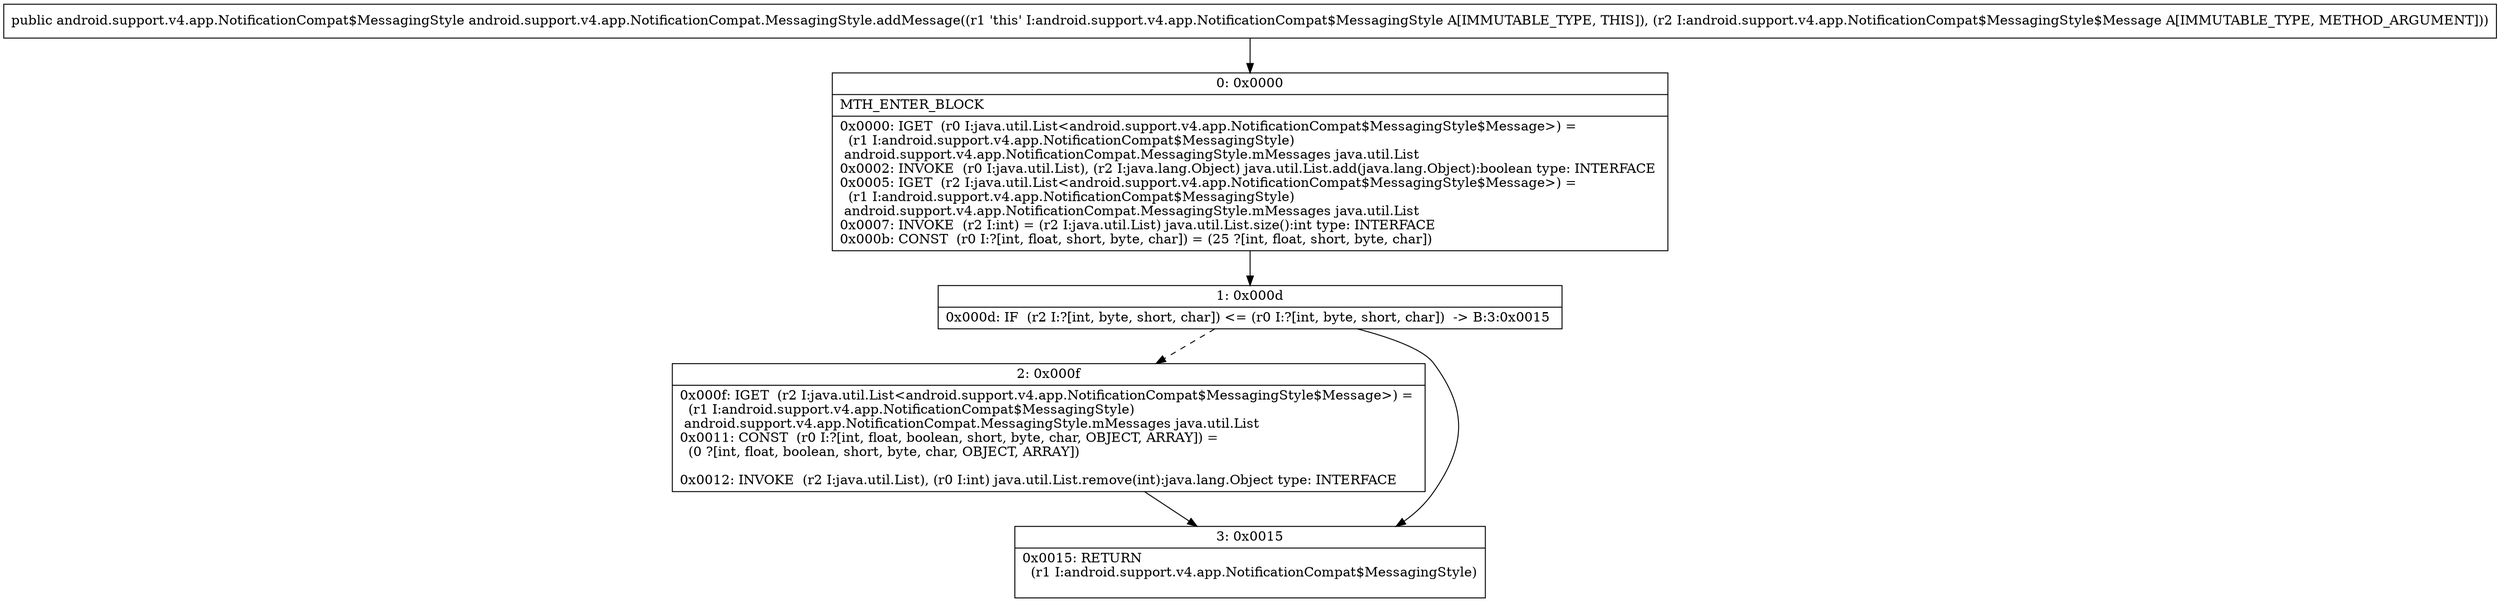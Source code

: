 digraph "CFG forandroid.support.v4.app.NotificationCompat.MessagingStyle.addMessage(Landroid\/support\/v4\/app\/NotificationCompat$MessagingStyle$Message;)Landroid\/support\/v4\/app\/NotificationCompat$MessagingStyle;" {
Node_0 [shape=record,label="{0\:\ 0x0000|MTH_ENTER_BLOCK\l|0x0000: IGET  (r0 I:java.util.List\<android.support.v4.app.NotificationCompat$MessagingStyle$Message\>) = \l  (r1 I:android.support.v4.app.NotificationCompat$MessagingStyle)\l android.support.v4.app.NotificationCompat.MessagingStyle.mMessages java.util.List \l0x0002: INVOKE  (r0 I:java.util.List), (r2 I:java.lang.Object) java.util.List.add(java.lang.Object):boolean type: INTERFACE \l0x0005: IGET  (r2 I:java.util.List\<android.support.v4.app.NotificationCompat$MessagingStyle$Message\>) = \l  (r1 I:android.support.v4.app.NotificationCompat$MessagingStyle)\l android.support.v4.app.NotificationCompat.MessagingStyle.mMessages java.util.List \l0x0007: INVOKE  (r2 I:int) = (r2 I:java.util.List) java.util.List.size():int type: INTERFACE \l0x000b: CONST  (r0 I:?[int, float, short, byte, char]) = (25 ?[int, float, short, byte, char]) \l}"];
Node_1 [shape=record,label="{1\:\ 0x000d|0x000d: IF  (r2 I:?[int, byte, short, char]) \<= (r0 I:?[int, byte, short, char])  \-\> B:3:0x0015 \l}"];
Node_2 [shape=record,label="{2\:\ 0x000f|0x000f: IGET  (r2 I:java.util.List\<android.support.v4.app.NotificationCompat$MessagingStyle$Message\>) = \l  (r1 I:android.support.v4.app.NotificationCompat$MessagingStyle)\l android.support.v4.app.NotificationCompat.MessagingStyle.mMessages java.util.List \l0x0011: CONST  (r0 I:?[int, float, boolean, short, byte, char, OBJECT, ARRAY]) = \l  (0 ?[int, float, boolean, short, byte, char, OBJECT, ARRAY])\l \l0x0012: INVOKE  (r2 I:java.util.List), (r0 I:int) java.util.List.remove(int):java.lang.Object type: INTERFACE \l}"];
Node_3 [shape=record,label="{3\:\ 0x0015|0x0015: RETURN  \l  (r1 I:android.support.v4.app.NotificationCompat$MessagingStyle)\l \l}"];
MethodNode[shape=record,label="{public android.support.v4.app.NotificationCompat$MessagingStyle android.support.v4.app.NotificationCompat.MessagingStyle.addMessage((r1 'this' I:android.support.v4.app.NotificationCompat$MessagingStyle A[IMMUTABLE_TYPE, THIS]), (r2 I:android.support.v4.app.NotificationCompat$MessagingStyle$Message A[IMMUTABLE_TYPE, METHOD_ARGUMENT])) }"];
MethodNode -> Node_0;
Node_0 -> Node_1;
Node_1 -> Node_2[style=dashed];
Node_1 -> Node_3;
Node_2 -> Node_3;
}

